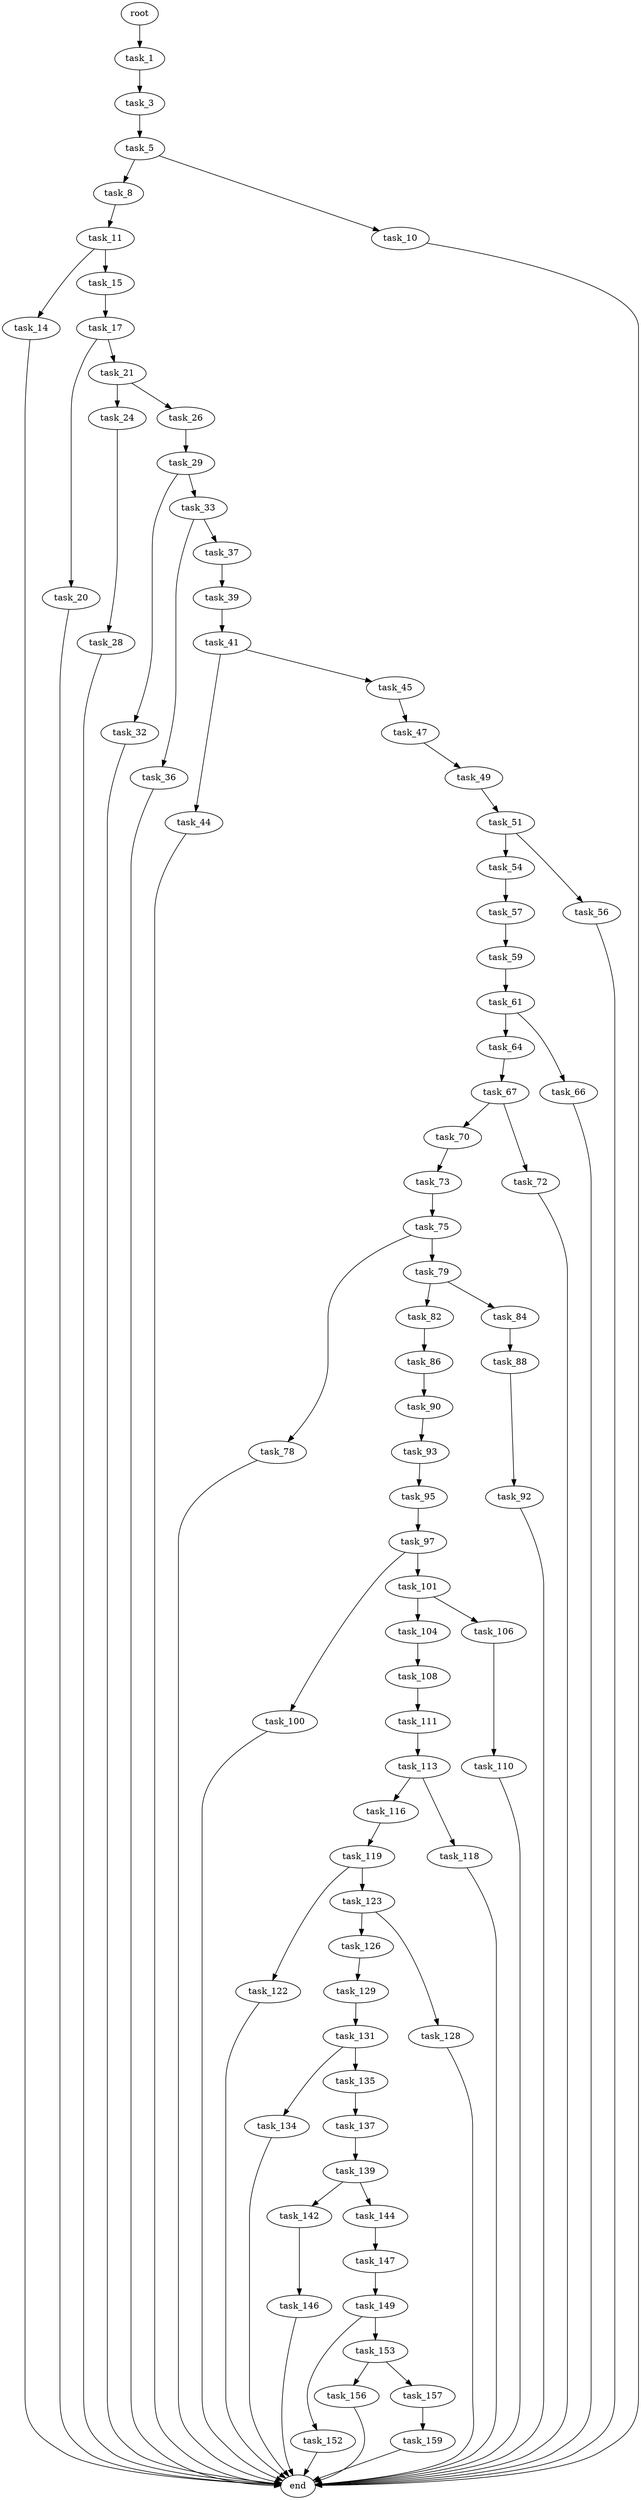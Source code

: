 digraph G {
  root [size="0.000000"];
  task_1 [size="116907318996.000000"];
  task_3 [size="498063208.000000"];
  task_5 [size="8589934592.000000"];
  task_8 [size="4713227713.000000"];
  task_10 [size="392844151076.000000"];
  task_11 [size="293159511112.000000"];
  end [size="0.000000"];
  task_14 [size="5123741185.000000"];
  task_15 [size="368293445632.000000"];
  task_17 [size="28991029248.000000"];
  task_20 [size="230860291317.000000"];
  task_21 [size="26039427200.000000"];
  task_24 [size="23687458162.000000"];
  task_26 [size="16348726244.000000"];
  task_28 [size="552486019624.000000"];
  task_29 [size="368293445632.000000"];
  task_32 [size="134217728000.000000"];
  task_33 [size="110058969660.000000"];
  task_36 [size="11357658682.000000"];
  task_37 [size="1004584552.000000"];
  task_39 [size="368293445632.000000"];
  task_41 [size="18117526567.000000"];
  task_44 [size="228295310804.000000"];
  task_45 [size="37717414606.000000"];
  task_47 [size="134217728000.000000"];
  task_49 [size="67214204566.000000"];
  task_51 [size="134217728000.000000"];
  task_54 [size="1441114157.000000"];
  task_56 [size="675791371236.000000"];
  task_57 [size="549755813888.000000"];
  task_59 [size="7819573909.000000"];
  task_61 [size="126451951896.000000"];
  task_64 [size="526155480530.000000"];
  task_66 [size="6721467759.000000"];
  task_67 [size="368293445632.000000"];
  task_70 [size="198579231740.000000"];
  task_72 [size="4602222962.000000"];
  task_73 [size="549755813888.000000"];
  task_75 [size="8589934592.000000"];
  task_78 [size="28991029248.000000"];
  task_79 [size="134217728000.000000"];
  task_82 [size="602320752.000000"];
  task_84 [size="549755813888.000000"];
  task_86 [size="858923074.000000"];
  task_88 [size="130606668005.000000"];
  task_90 [size="493800549357.000000"];
  task_92 [size="8960485911.000000"];
  task_93 [size="372188468756.000000"];
  task_95 [size="1073741824000.000000"];
  task_97 [size="782757789696.000000"];
  task_100 [size="7695325932.000000"];
  task_101 [size="1073741824000.000000"];
  task_104 [size="134217728000.000000"];
  task_106 [size="134217728000.000000"];
  task_108 [size="1623618636.000000"];
  task_110 [size="8589934592.000000"];
  task_111 [size="6103578262.000000"];
  task_113 [size="10606503885.000000"];
  task_116 [size="3534246171.000000"];
  task_118 [size="11893352769.000000"];
  task_119 [size="233820942231.000000"];
  task_122 [size="1073741824000.000000"];
  task_123 [size="28991029248.000000"];
  task_126 [size="90765269831.000000"];
  task_128 [size="18910128262.000000"];
  task_129 [size="1140088955.000000"];
  task_131 [size="66107293224.000000"];
  task_134 [size="203054474429.000000"];
  task_135 [size="782757789696.000000"];
  task_137 [size="41191364190.000000"];
  task_139 [size="380029106019.000000"];
  task_142 [size="17279087466.000000"];
  task_144 [size="68719476736.000000"];
  task_146 [size="32454939850.000000"];
  task_147 [size="549755813888.000000"];
  task_149 [size="353766963836.000000"];
  task_152 [size="133650977064.000000"];
  task_153 [size="29822043950.000000"];
  task_156 [size="368293445632.000000"];
  task_157 [size="2601506449.000000"];
  task_159 [size="1000792082966.000000"];

  root -> task_1 [size="1.000000"];
  task_1 -> task_3 [size="536870912.000000"];
  task_3 -> task_5 [size="33554432.000000"];
  task_5 -> task_8 [size="33554432.000000"];
  task_5 -> task_10 [size="33554432.000000"];
  task_8 -> task_11 [size="209715200.000000"];
  task_10 -> end [size="1.000000"];
  task_11 -> task_14 [size="536870912.000000"];
  task_11 -> task_15 [size="536870912.000000"];
  task_14 -> end [size="1.000000"];
  task_15 -> task_17 [size="411041792.000000"];
  task_17 -> task_20 [size="75497472.000000"];
  task_17 -> task_21 [size="75497472.000000"];
  task_20 -> end [size="1.000000"];
  task_21 -> task_24 [size="679477248.000000"];
  task_21 -> task_26 [size="679477248.000000"];
  task_24 -> task_28 [size="536870912.000000"];
  task_26 -> task_29 [size="679477248.000000"];
  task_28 -> end [size="1.000000"];
  task_29 -> task_32 [size="411041792.000000"];
  task_29 -> task_33 [size="411041792.000000"];
  task_32 -> end [size="1.000000"];
  task_33 -> task_36 [size="134217728.000000"];
  task_33 -> task_37 [size="134217728.000000"];
  task_36 -> end [size="1.000000"];
  task_37 -> task_39 [size="33554432.000000"];
  task_39 -> task_41 [size="411041792.000000"];
  task_41 -> task_44 [size="33554432.000000"];
  task_41 -> task_45 [size="33554432.000000"];
  task_44 -> end [size="1.000000"];
  task_45 -> task_47 [size="33554432.000000"];
  task_47 -> task_49 [size="209715200.000000"];
  task_49 -> task_51 [size="209715200.000000"];
  task_51 -> task_54 [size="209715200.000000"];
  task_51 -> task_56 [size="209715200.000000"];
  task_54 -> task_57 [size="75497472.000000"];
  task_56 -> end [size="1.000000"];
  task_57 -> task_59 [size="536870912.000000"];
  task_59 -> task_61 [size="411041792.000000"];
  task_61 -> task_64 [size="209715200.000000"];
  task_61 -> task_66 [size="209715200.000000"];
  task_64 -> task_67 [size="838860800.000000"];
  task_66 -> end [size="1.000000"];
  task_67 -> task_70 [size="411041792.000000"];
  task_67 -> task_72 [size="411041792.000000"];
  task_70 -> task_73 [size="209715200.000000"];
  task_72 -> end [size="1.000000"];
  task_73 -> task_75 [size="536870912.000000"];
  task_75 -> task_78 [size="33554432.000000"];
  task_75 -> task_79 [size="33554432.000000"];
  task_78 -> end [size="1.000000"];
  task_79 -> task_82 [size="209715200.000000"];
  task_79 -> task_84 [size="209715200.000000"];
  task_82 -> task_86 [size="33554432.000000"];
  task_84 -> task_88 [size="536870912.000000"];
  task_86 -> task_90 [size="33554432.000000"];
  task_88 -> task_92 [size="209715200.000000"];
  task_90 -> task_93 [size="411041792.000000"];
  task_92 -> end [size="1.000000"];
  task_93 -> task_95 [size="536870912.000000"];
  task_95 -> task_97 [size="838860800.000000"];
  task_97 -> task_100 [size="679477248.000000"];
  task_97 -> task_101 [size="679477248.000000"];
  task_100 -> end [size="1.000000"];
  task_101 -> task_104 [size="838860800.000000"];
  task_101 -> task_106 [size="838860800.000000"];
  task_104 -> task_108 [size="209715200.000000"];
  task_106 -> task_110 [size="209715200.000000"];
  task_108 -> task_111 [size="33554432.000000"];
  task_110 -> end [size="1.000000"];
  task_111 -> task_113 [size="134217728.000000"];
  task_113 -> task_116 [size="411041792.000000"];
  task_113 -> task_118 [size="411041792.000000"];
  task_116 -> task_119 [size="411041792.000000"];
  task_118 -> end [size="1.000000"];
  task_119 -> task_122 [size="411041792.000000"];
  task_119 -> task_123 [size="411041792.000000"];
  task_122 -> end [size="1.000000"];
  task_123 -> task_126 [size="75497472.000000"];
  task_123 -> task_128 [size="75497472.000000"];
  task_126 -> task_129 [size="75497472.000000"];
  task_128 -> end [size="1.000000"];
  task_129 -> task_131 [size="33554432.000000"];
  task_131 -> task_134 [size="301989888.000000"];
  task_131 -> task_135 [size="301989888.000000"];
  task_134 -> end [size="1.000000"];
  task_135 -> task_137 [size="679477248.000000"];
  task_137 -> task_139 [size="75497472.000000"];
  task_139 -> task_142 [size="411041792.000000"];
  task_139 -> task_144 [size="411041792.000000"];
  task_142 -> task_146 [size="536870912.000000"];
  task_144 -> task_147 [size="134217728.000000"];
  task_146 -> end [size="1.000000"];
  task_147 -> task_149 [size="536870912.000000"];
  task_149 -> task_152 [size="536870912.000000"];
  task_149 -> task_153 [size="536870912.000000"];
  task_152 -> end [size="1.000000"];
  task_153 -> task_156 [size="33554432.000000"];
  task_153 -> task_157 [size="33554432.000000"];
  task_156 -> end [size="1.000000"];
  task_157 -> task_159 [size="75497472.000000"];
  task_159 -> end [size="1.000000"];
}
